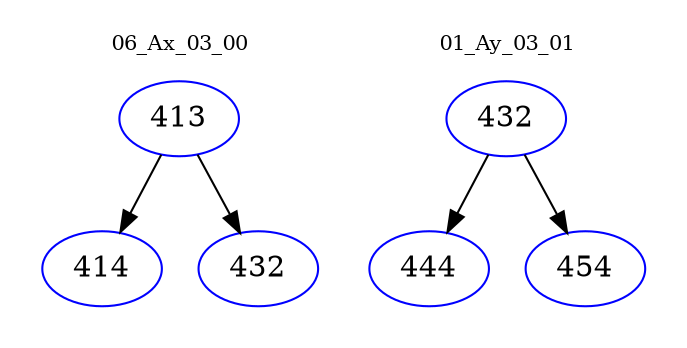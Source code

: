 digraph{
subgraph cluster_0 {
color = white
label = "06_Ax_03_00";
fontsize=10;
T0_413 [label="413", color="blue"]
T0_413 -> T0_414 [color="black"]
T0_414 [label="414", color="blue"]
T0_413 -> T0_432 [color="black"]
T0_432 [label="432", color="blue"]
}
subgraph cluster_1 {
color = white
label = "01_Ay_03_01";
fontsize=10;
T1_432 [label="432", color="blue"]
T1_432 -> T1_444 [color="black"]
T1_444 [label="444", color="blue"]
T1_432 -> T1_454 [color="black"]
T1_454 [label="454", color="blue"]
}
}

